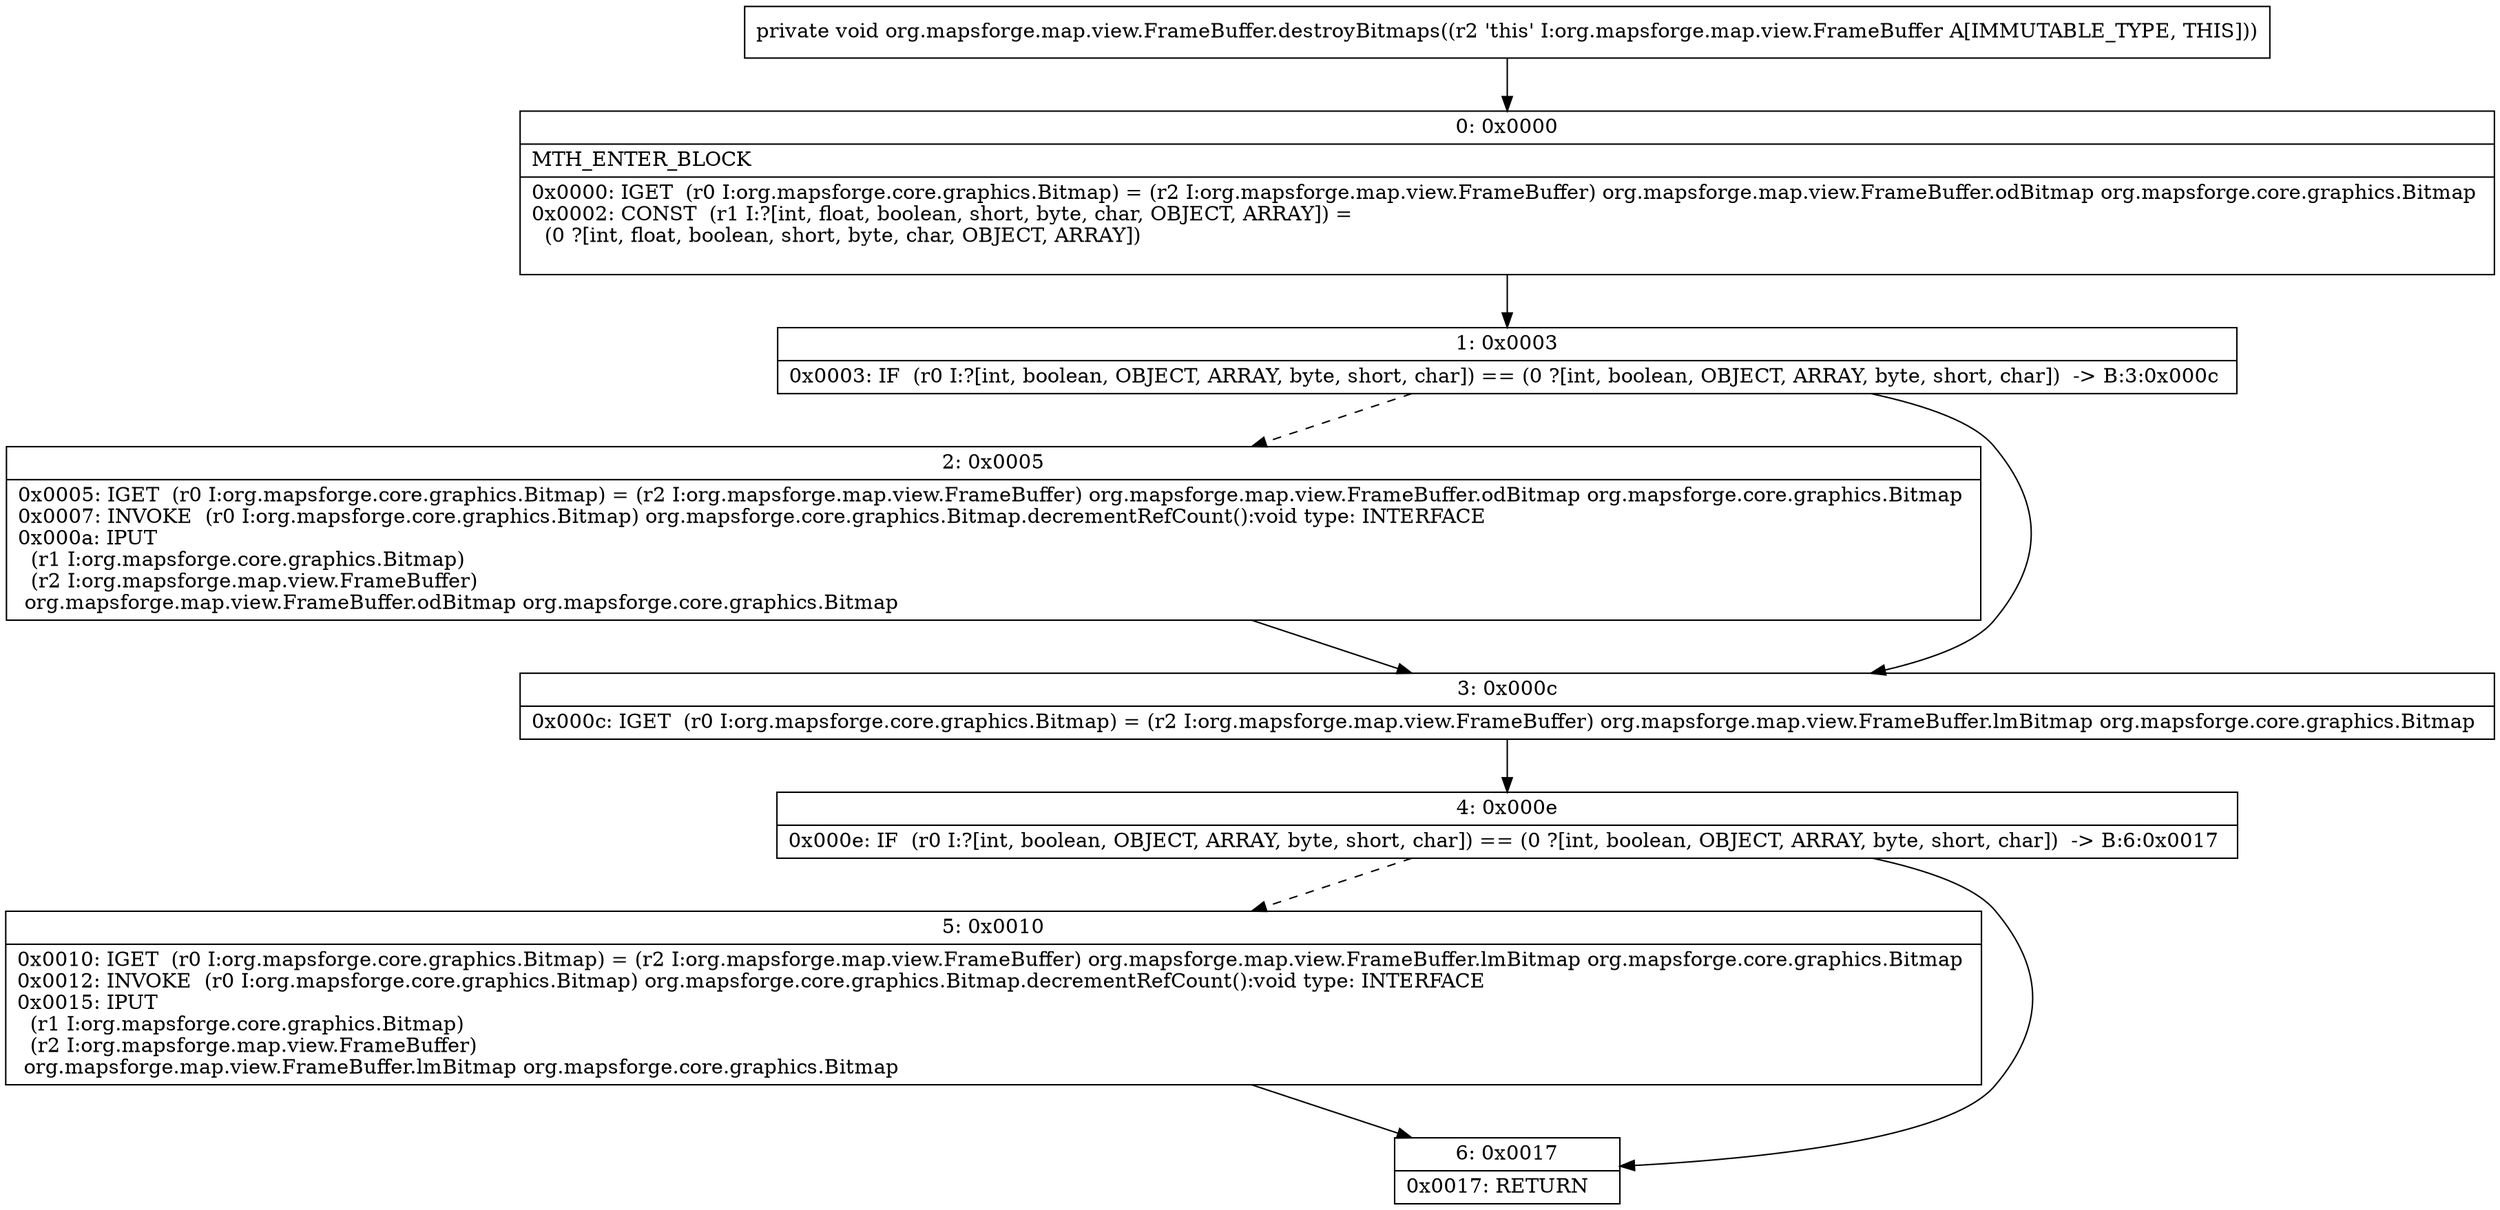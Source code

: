 digraph "CFG fororg.mapsforge.map.view.FrameBuffer.destroyBitmaps()V" {
Node_0 [shape=record,label="{0\:\ 0x0000|MTH_ENTER_BLOCK\l|0x0000: IGET  (r0 I:org.mapsforge.core.graphics.Bitmap) = (r2 I:org.mapsforge.map.view.FrameBuffer) org.mapsforge.map.view.FrameBuffer.odBitmap org.mapsforge.core.graphics.Bitmap \l0x0002: CONST  (r1 I:?[int, float, boolean, short, byte, char, OBJECT, ARRAY]) = \l  (0 ?[int, float, boolean, short, byte, char, OBJECT, ARRAY])\l \l}"];
Node_1 [shape=record,label="{1\:\ 0x0003|0x0003: IF  (r0 I:?[int, boolean, OBJECT, ARRAY, byte, short, char]) == (0 ?[int, boolean, OBJECT, ARRAY, byte, short, char])  \-\> B:3:0x000c \l}"];
Node_2 [shape=record,label="{2\:\ 0x0005|0x0005: IGET  (r0 I:org.mapsforge.core.graphics.Bitmap) = (r2 I:org.mapsforge.map.view.FrameBuffer) org.mapsforge.map.view.FrameBuffer.odBitmap org.mapsforge.core.graphics.Bitmap \l0x0007: INVOKE  (r0 I:org.mapsforge.core.graphics.Bitmap) org.mapsforge.core.graphics.Bitmap.decrementRefCount():void type: INTERFACE \l0x000a: IPUT  \l  (r1 I:org.mapsforge.core.graphics.Bitmap)\l  (r2 I:org.mapsforge.map.view.FrameBuffer)\l org.mapsforge.map.view.FrameBuffer.odBitmap org.mapsforge.core.graphics.Bitmap \l}"];
Node_3 [shape=record,label="{3\:\ 0x000c|0x000c: IGET  (r0 I:org.mapsforge.core.graphics.Bitmap) = (r2 I:org.mapsforge.map.view.FrameBuffer) org.mapsforge.map.view.FrameBuffer.lmBitmap org.mapsforge.core.graphics.Bitmap \l}"];
Node_4 [shape=record,label="{4\:\ 0x000e|0x000e: IF  (r0 I:?[int, boolean, OBJECT, ARRAY, byte, short, char]) == (0 ?[int, boolean, OBJECT, ARRAY, byte, short, char])  \-\> B:6:0x0017 \l}"];
Node_5 [shape=record,label="{5\:\ 0x0010|0x0010: IGET  (r0 I:org.mapsforge.core.graphics.Bitmap) = (r2 I:org.mapsforge.map.view.FrameBuffer) org.mapsforge.map.view.FrameBuffer.lmBitmap org.mapsforge.core.graphics.Bitmap \l0x0012: INVOKE  (r0 I:org.mapsforge.core.graphics.Bitmap) org.mapsforge.core.graphics.Bitmap.decrementRefCount():void type: INTERFACE \l0x0015: IPUT  \l  (r1 I:org.mapsforge.core.graphics.Bitmap)\l  (r2 I:org.mapsforge.map.view.FrameBuffer)\l org.mapsforge.map.view.FrameBuffer.lmBitmap org.mapsforge.core.graphics.Bitmap \l}"];
Node_6 [shape=record,label="{6\:\ 0x0017|0x0017: RETURN   \l}"];
MethodNode[shape=record,label="{private void org.mapsforge.map.view.FrameBuffer.destroyBitmaps((r2 'this' I:org.mapsforge.map.view.FrameBuffer A[IMMUTABLE_TYPE, THIS])) }"];
MethodNode -> Node_0;
Node_0 -> Node_1;
Node_1 -> Node_2[style=dashed];
Node_1 -> Node_3;
Node_2 -> Node_3;
Node_3 -> Node_4;
Node_4 -> Node_5[style=dashed];
Node_4 -> Node_6;
Node_5 -> Node_6;
}

